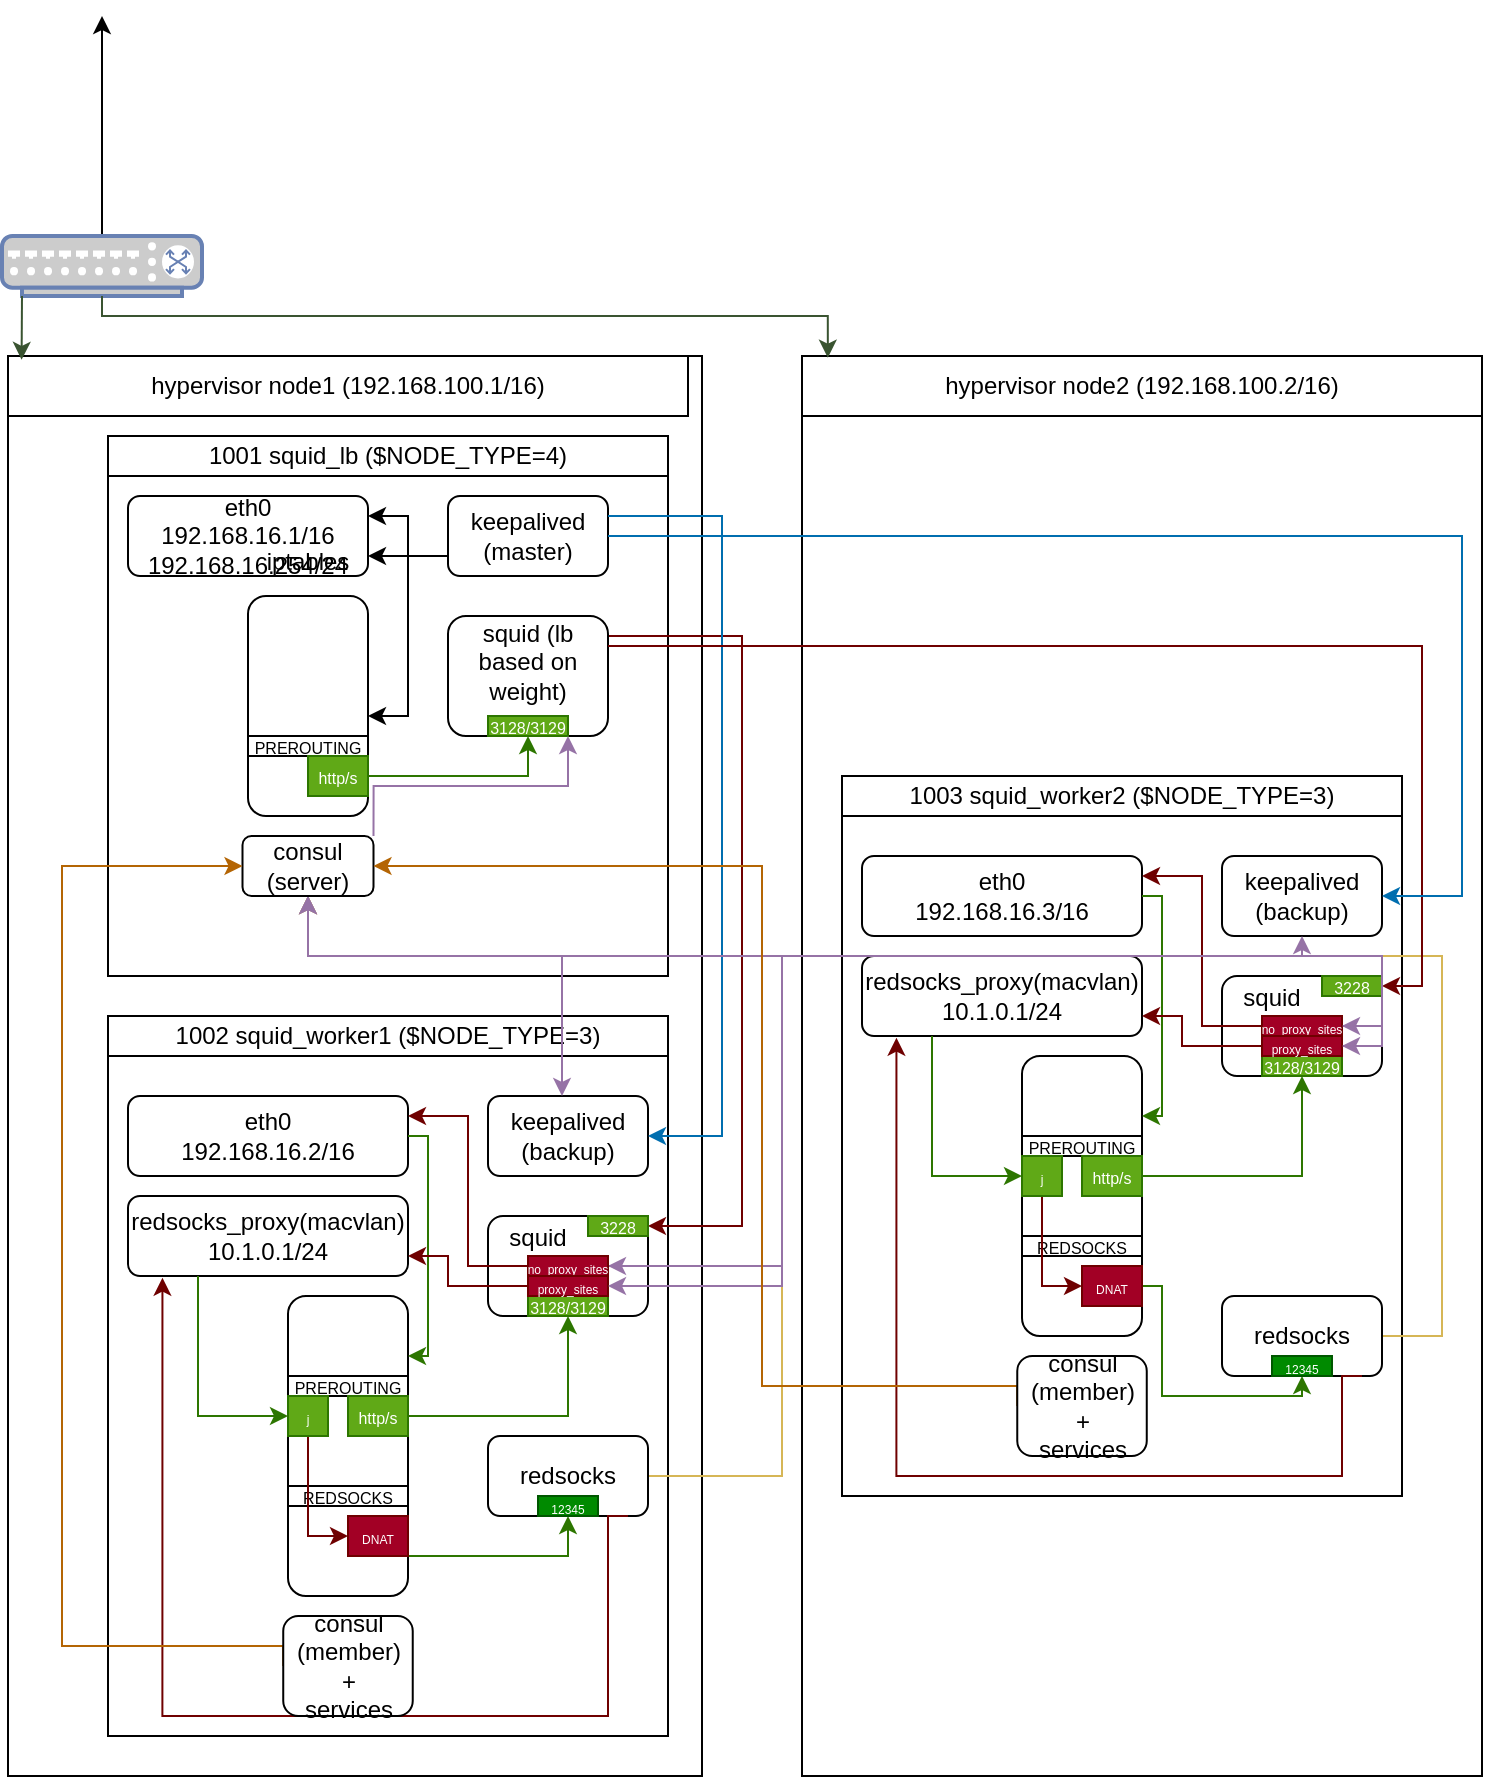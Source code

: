 <mxfile version="26.0.16">
  <diagram id="I4WxEW1L8a52dmk4QnnJ" name="Страница — 2">
    <mxGraphModel grid="1" page="1" gridSize="10" guides="1" tooltips="1" connect="1" arrows="1" fold="1" pageScale="1" pageWidth="827" pageHeight="1169" math="0" shadow="0">
      <root>
        <mxCell id="0" />
        <mxCell id="1" parent="0" />
        <mxCell id="F9gQKC9jFoI7QQcYghAp-82" value="" style="rounded=0;whiteSpace=wrap;html=1;" vertex="1" parent="1">
          <mxGeometry x="-350" y="220" width="340" height="680" as="geometry" />
        </mxCell>
        <mxCell id="F9gQKC9jFoI7QQcYghAp-81" value="" style="rounded=0;whiteSpace=wrap;html=1;" vertex="1" parent="1">
          <mxGeometry x="-747" y="190" width="347" height="710" as="geometry" />
        </mxCell>
        <mxCell id="F9gQKC9jFoI7QQcYghAp-7" value="" style="rounded=0;whiteSpace=wrap;html=1;" vertex="1" parent="1">
          <mxGeometry x="-697" y="540" width="280" height="340" as="geometry" />
        </mxCell>
        <mxCell id="F9gQKC9jFoI7QQcYghAp-8" value="" style="rounded=0;whiteSpace=wrap;html=1;" vertex="1" parent="1">
          <mxGeometry x="-697" y="250" width="280" height="250" as="geometry" />
        </mxCell>
        <mxCell id="F9gQKC9jFoI7QQcYghAp-9" value="eth0&lt;div&gt;192.168.16.1/16&lt;/div&gt;&lt;div&gt;192.168.16.254/24&lt;/div&gt;" style="rounded=1;whiteSpace=wrap;html=1;" vertex="1" parent="1">
          <mxGeometry x="-687" y="260" width="120" height="40" as="geometry" />
        </mxCell>
        <mxCell id="F9gQKC9jFoI7QQcYghAp-10" value="iptables&lt;div&gt;&lt;br&gt;&lt;/div&gt;&lt;div&gt;&lt;br&gt;&lt;/div&gt;&lt;div&gt;&lt;br&gt;&lt;/div&gt;&lt;div&gt;&lt;br&gt;&lt;/div&gt;&lt;div&gt;&lt;br&gt;&lt;/div&gt;&lt;div&gt;&lt;br&gt;&lt;/div&gt;&lt;div&gt;&lt;br&gt;&lt;/div&gt;&lt;div&gt;&lt;br&gt;&lt;/div&gt;&lt;div&gt;&lt;br&gt;&lt;/div&gt;&lt;div&gt;&lt;br&gt;&lt;/div&gt;" style="rounded=1;whiteSpace=wrap;html=1;" vertex="1" parent="1">
          <mxGeometry x="-627" y="310" width="60" height="110" as="geometry" />
        </mxCell>
        <mxCell id="F9gQKC9jFoI7QQcYghAp-11" value="keepalived&lt;div&gt;(master)&lt;/div&gt;" style="rounded=1;whiteSpace=wrap;html=1;" vertex="1" parent="1">
          <mxGeometry x="-527" y="260" width="80" height="40" as="geometry" />
        </mxCell>
        <mxCell id="F9gQKC9jFoI7QQcYghAp-12" style="edgeStyle=orthogonalEdgeStyle;rounded=0;orthogonalLoop=1;jettySize=auto;html=1;exitX=1;exitY=0.25;exitDx=0;exitDy=0;entryX=1;entryY=0.5;entryDx=0;entryDy=0;fillColor=#a20025;strokeColor=#6F0000;" edge="1" parent="1" source="F9gQKC9jFoI7QQcYghAp-13" target="F9gQKC9jFoI7QQcYghAp-32">
          <mxGeometry relative="1" as="geometry">
            <Array as="points">
              <mxPoint x="-447" y="330" />
              <mxPoint x="-380" y="330" />
              <mxPoint x="-380" y="625" />
            </Array>
          </mxGeometry>
        </mxCell>
        <mxCell id="F9gQKC9jFoI7QQcYghAp-13" value="squid (lb based on weight)&lt;div&gt;&lt;br&gt;&lt;/div&gt;" style="rounded=1;whiteSpace=wrap;html=1;" vertex="1" parent="1">
          <mxGeometry x="-527" y="320" width="80" height="60" as="geometry" />
        </mxCell>
        <mxCell id="F9gQKC9jFoI7QQcYghAp-14" value="" style="endArrow=classic;html=1;rounded=0;exitX=0;exitY=0.75;exitDx=0;exitDy=0;entryX=1;entryY=0.75;entryDx=0;entryDy=0;" edge="1" parent="1" source="F9gQKC9jFoI7QQcYghAp-11" target="F9gQKC9jFoI7QQcYghAp-9">
          <mxGeometry width="50" height="50" relative="1" as="geometry">
            <mxPoint x="-347" y="470" as="sourcePoint" />
            <mxPoint x="-297" y="420" as="targetPoint" />
          </mxGeometry>
        </mxCell>
        <mxCell id="F9gQKC9jFoI7QQcYghAp-15" value="" style="endArrow=classic;startArrow=classic;html=1;rounded=0;entryX=1;entryY=0.25;entryDx=0;entryDy=0;" edge="1" parent="1" target="F9gQKC9jFoI7QQcYghAp-9">
          <mxGeometry width="50" height="50" relative="1" as="geometry">
            <mxPoint x="-567" y="370" as="sourcePoint" />
            <mxPoint x="-297" y="420" as="targetPoint" />
            <Array as="points">
              <mxPoint x="-547" y="370" />
              <mxPoint x="-547" y="320" />
              <mxPoint x="-547" y="270" />
            </Array>
          </mxGeometry>
        </mxCell>
        <mxCell id="F9gQKC9jFoI7QQcYghAp-16" value="" style="endArrow=classic;html=1;rounded=0;entryX=0.5;entryY=1;entryDx=0;entryDy=0;fillColor=#60a917;strokeColor=#2D7600;" edge="1" parent="1" target="F9gQKC9jFoI7QQcYghAp-13">
          <mxGeometry width="50" height="50" relative="1" as="geometry">
            <mxPoint x="-567" y="400" as="sourcePoint" />
            <mxPoint x="-297" y="420" as="targetPoint" />
            <Array as="points">
              <mxPoint x="-487" y="400" />
            </Array>
          </mxGeometry>
        </mxCell>
        <mxCell id="F9gQKC9jFoI7QQcYghAp-17" value="1002 squid_worker1 ($NODE_TYPE=3)" style="rounded=0;whiteSpace=wrap;html=1;" vertex="1" parent="1">
          <mxGeometry x="-697" y="520" width="280" height="20" as="geometry" />
        </mxCell>
        <mxCell id="F9gQKC9jFoI7QQcYghAp-18" value="1001 squid_lb ($NODE_TYPE=4)" style="rounded=0;whiteSpace=wrap;html=1;" vertex="1" parent="1">
          <mxGeometry x="-697" y="230" width="280" height="20" as="geometry" />
        </mxCell>
        <mxCell id="F9gQKC9jFoI7QQcYghAp-19" value="eth0&lt;div&gt;192.168.16.2/16&lt;/div&gt;" style="rounded=1;whiteSpace=wrap;html=1;" vertex="1" parent="1">
          <mxGeometry x="-687" y="560" width="140" height="40" as="geometry" />
        </mxCell>
        <mxCell id="F9gQKC9jFoI7QQcYghAp-20" style="edgeStyle=orthogonalEdgeStyle;rounded=0;orthogonalLoop=1;jettySize=auto;html=1;entryX=0.5;entryY=1;entryDx=0;entryDy=0;fillColor=#60a917;strokeColor=#2D7600;" edge="1" parent="1" source="F9gQKC9jFoI7QQcYghAp-42" target="F9gQKC9jFoI7QQcYghAp-26">
          <mxGeometry relative="1" as="geometry" />
        </mxCell>
        <mxCell id="F9gQKC9jFoI7QQcYghAp-21" style="edgeStyle=orthogonalEdgeStyle;rounded=0;orthogonalLoop=1;jettySize=auto;html=1;entryX=0.5;entryY=1;entryDx=0;entryDy=0;exitX=1;exitY=0.5;exitDx=0;exitDy=0;fillColor=#60a917;strokeColor=#2D7600;" edge="1" parent="1" source="F9gQKC9jFoI7QQcYghAp-46" target="F9gQKC9jFoI7QQcYghAp-28">
          <mxGeometry relative="1" as="geometry">
            <Array as="points">
              <mxPoint x="-547" y="790" />
              <mxPoint x="-467" y="790" />
            </Array>
          </mxGeometry>
        </mxCell>
        <mxCell id="F9gQKC9jFoI7QQcYghAp-22" value="iptables&lt;div&gt;&lt;br&gt;&lt;/div&gt;&lt;div&gt;&lt;br&gt;&lt;/div&gt;&lt;div&gt;&lt;br&gt;&lt;/div&gt;&lt;div&gt;&lt;br&gt;&lt;/div&gt;&lt;div&gt;&lt;br&gt;&lt;/div&gt;&lt;div&gt;&lt;br&gt;&lt;/div&gt;&lt;div&gt;&lt;br&gt;&lt;/div&gt;&lt;div&gt;&lt;br&gt;&lt;/div&gt;&lt;div&gt;&lt;br&gt;&lt;/div&gt;&lt;div&gt;&lt;br&gt;&lt;/div&gt;&lt;div&gt;&lt;br&gt;&lt;/div&gt;&lt;div&gt;&lt;br&gt;&lt;/div&gt;&lt;div&gt;&lt;br&gt;&lt;/div&gt;&lt;div&gt;&lt;br&gt;&lt;/div&gt;&lt;div&gt;&lt;br&gt;&lt;/div&gt;&lt;div&gt;&lt;br&gt;&lt;/div&gt;" style="rounded=1;whiteSpace=wrap;html=1;" vertex="1" parent="1">
          <mxGeometry x="-607" y="660" width="60" height="150" as="geometry" />
        </mxCell>
        <mxCell id="F9gQKC9jFoI7QQcYghAp-23" value="redsocks_proxy(macvlan)&lt;div&gt;10.1.0.1/24&lt;/div&gt;" style="rounded=1;whiteSpace=wrap;html=1;" vertex="1" parent="1">
          <mxGeometry x="-687" y="610" width="140" height="40" as="geometry" />
        </mxCell>
        <mxCell id="F9gQKC9jFoI7QQcYghAp-24" value="keepalived&lt;div&gt;(backup)&lt;/div&gt;" style="rounded=1;whiteSpace=wrap;html=1;" vertex="1" parent="1">
          <mxGeometry x="-507" y="560" width="80" height="40" as="geometry" />
        </mxCell>
        <mxCell id="F9gQKC9jFoI7QQcYghAp-25" style="edgeStyle=orthogonalEdgeStyle;rounded=0;orthogonalLoop=1;jettySize=auto;html=1;exitX=1;exitY=0.25;exitDx=0;exitDy=0;entryX=1;entryY=0.5;entryDx=0;entryDy=0;fillColor=#1ba1e2;strokeColor=#006EAF;" edge="1" parent="1" source="F9gQKC9jFoI7QQcYghAp-11" target="F9gQKC9jFoI7QQcYghAp-24">
          <mxGeometry relative="1" as="geometry">
            <Array as="points">
              <mxPoint x="-390" y="270" />
              <mxPoint x="-390" y="580" />
            </Array>
          </mxGeometry>
        </mxCell>
        <mxCell id="F9gQKC9jFoI7QQcYghAp-26" value="squid&amp;nbsp; &amp;nbsp; &amp;nbsp; &amp;nbsp; &amp;nbsp;&lt;div&gt;&lt;div&gt;&lt;br&gt;&lt;/div&gt;&lt;/div&gt;&lt;div&gt;&lt;br&gt;&lt;/div&gt;" style="rounded=1;whiteSpace=wrap;html=1;" vertex="1" parent="1">
          <mxGeometry x="-507" y="620" width="80" height="50" as="geometry" />
        </mxCell>
        <mxCell id="F9gQKC9jFoI7QQcYghAp-27" style="edgeStyle=orthogonalEdgeStyle;rounded=0;orthogonalLoop=1;jettySize=auto;html=1;exitX=1;exitY=0.5;exitDx=0;exitDy=0;fillColor=#60a917;strokeColor=#2D7600;" edge="1" parent="1" source="F9gQKC9jFoI7QQcYghAp-19">
          <mxGeometry relative="1" as="geometry">
            <mxPoint x="-547" y="690" as="targetPoint" />
            <Array as="points">
              <mxPoint x="-537" y="580" />
              <mxPoint x="-537" y="690" />
              <mxPoint x="-546" y="690" />
            </Array>
          </mxGeometry>
        </mxCell>
        <mxCell id="-BJXNNjeTp4vSujEDlh_-32" style="edgeStyle=orthogonalEdgeStyle;rounded=0;orthogonalLoop=1;jettySize=auto;html=1;exitX=1;exitY=0.5;exitDx=0;exitDy=0;entryX=0.5;entryY=1;entryDx=0;entryDy=0;fillColor=#fff2cc;strokeColor=#d6b656;" edge="1" parent="1" source="F9gQKC9jFoI7QQcYghAp-28" target="-BJXNNjeTp4vSujEDlh_-1">
          <mxGeometry relative="1" as="geometry">
            <Array as="points">
              <mxPoint x="-360" y="750" />
              <mxPoint x="-360" y="490" />
              <mxPoint x="-597" y="490" />
            </Array>
          </mxGeometry>
        </mxCell>
        <mxCell id="F9gQKC9jFoI7QQcYghAp-28" value="redsocks" style="rounded=1;whiteSpace=wrap;html=1;" vertex="1" parent="1">
          <mxGeometry x="-507" y="730" width="80" height="40" as="geometry" />
        </mxCell>
        <mxCell id="F9gQKC9jFoI7QQcYghAp-29" value="&lt;font style=&quot;font-size: 8px;&quot;&gt;3128/3129&lt;/font&gt;" style="rounded=0;whiteSpace=wrap;html=1;fillColor=#60a917;fontColor=#ffffff;strokeColor=#2D7600;" vertex="1" parent="1">
          <mxGeometry x="-507" y="370" width="40" height="10" as="geometry" />
        </mxCell>
        <mxCell id="F9gQKC9jFoI7QQcYghAp-30" value="&lt;font style=&quot;font-size: 8px;&quot;&gt;PREROUTING&lt;/font&gt;" style="rounded=0;whiteSpace=wrap;html=1;" vertex="1" parent="1">
          <mxGeometry x="-627" y="380" width="60" height="10" as="geometry" />
        </mxCell>
        <mxCell id="F9gQKC9jFoI7QQcYghAp-31" value="&lt;font style=&quot;font-size: 8px;&quot;&gt;http/s&lt;/font&gt;" style="rounded=0;whiteSpace=wrap;html=1;fillColor=#60a917;fontColor=#ffffff;strokeColor=#2D7600;" vertex="1" parent="1">
          <mxGeometry x="-597" y="390" width="30" height="20" as="geometry" />
        </mxCell>
        <mxCell id="F9gQKC9jFoI7QQcYghAp-32" value="&lt;font style=&quot;font-size: 8px;&quot;&gt;3228&lt;/font&gt;" style="rounded=0;whiteSpace=wrap;html=1;fillColor=#60a917;fontColor=#ffffff;strokeColor=#2D7600;" vertex="1" parent="1">
          <mxGeometry x="-457" y="620" width="30" height="10" as="geometry" />
        </mxCell>
        <mxCell id="F9gQKC9jFoI7QQcYghAp-33" value="&lt;font style=&quot;font-size: 8px;&quot;&gt;PREROUTING&lt;/font&gt;" style="rounded=0;whiteSpace=wrap;html=1;" vertex="1" parent="1">
          <mxGeometry x="-607" y="700" width="60" height="10" as="geometry" />
        </mxCell>
        <mxCell id="F9gQKC9jFoI7QQcYghAp-34" value="&lt;font style=&quot;font-size: 8px;&quot;&gt;REDSOCKS&lt;/font&gt;" style="rounded=0;whiteSpace=wrap;html=1;" vertex="1" parent="1">
          <mxGeometry x="-607" y="755" width="60" height="10" as="geometry" />
        </mxCell>
        <mxCell id="F9gQKC9jFoI7QQcYghAp-35" value="&lt;font style=&quot;font-size: 8px;&quot;&gt;3128/3129&lt;/font&gt;" style="rounded=0;whiteSpace=wrap;html=1;fillColor=#60a917;fontColor=#ffffff;strokeColor=#2D7600;" vertex="1" parent="1">
          <mxGeometry x="-487" y="660" width="40" height="10" as="geometry" />
        </mxCell>
        <mxCell id="F9gQKC9jFoI7QQcYghAp-36" style="edgeStyle=orthogonalEdgeStyle;rounded=0;orthogonalLoop=1;jettySize=auto;html=1;exitX=0;exitY=0.5;exitDx=0;exitDy=0;entryX=1;entryY=0.25;entryDx=0;entryDy=0;fillColor=#a20025;strokeColor=#6F0000;" edge="1" parent="1" source="F9gQKC9jFoI7QQcYghAp-37" target="F9gQKC9jFoI7QQcYghAp-19">
          <mxGeometry relative="1" as="geometry" />
        </mxCell>
        <mxCell id="-BJXNNjeTp4vSujEDlh_-8" style="edgeStyle=orthogonalEdgeStyle;rounded=0;orthogonalLoop=1;jettySize=auto;html=1;exitX=0.5;exitY=1;exitDx=0;exitDy=0;entryX=1;entryY=0.5;entryDx=0;entryDy=0;fillColor=#e1d5e7;strokeColor=#9673a6;" edge="1" parent="1" source="-BJXNNjeTp4vSujEDlh_-1" target="F9gQKC9jFoI7QQcYghAp-37">
          <mxGeometry relative="1" as="geometry">
            <Array as="points">
              <mxPoint x="-597" y="490" />
              <mxPoint x="-360" y="490" />
              <mxPoint x="-360" y="645" />
            </Array>
          </mxGeometry>
        </mxCell>
        <mxCell id="-BJXNNjeTp4vSujEDlh_-19" style="edgeStyle=orthogonalEdgeStyle;rounded=0;orthogonalLoop=1;jettySize=auto;html=1;exitX=1;exitY=0.5;exitDx=0;exitDy=0;entryX=0.5;entryY=1;entryDx=0;entryDy=0;fillColor=#e1d5e7;strokeColor=#9673a6;" edge="1" parent="1" source="F9gQKC9jFoI7QQcYghAp-37" target="-BJXNNjeTp4vSujEDlh_-1">
          <mxGeometry relative="1" as="geometry">
            <Array as="points">
              <mxPoint x="-360" y="645" />
              <mxPoint x="-360" y="490" />
              <mxPoint x="-597" y="490" />
            </Array>
          </mxGeometry>
        </mxCell>
        <mxCell id="F9gQKC9jFoI7QQcYghAp-37" value="&lt;font style=&quot;font-size: 6px;&quot;&gt;no_proxy_sites&lt;/font&gt;" style="rounded=0;whiteSpace=wrap;html=1;fillColor=#a20025;fontColor=#ffffff;strokeColor=#6F0000;" vertex="1" parent="1">
          <mxGeometry x="-487" y="640" width="40" height="10" as="geometry" />
        </mxCell>
        <mxCell id="F9gQKC9jFoI7QQcYghAp-38" value="&lt;font style=&quot;font-size: 6px;&quot;&gt;proxy_sites&lt;/font&gt;" style="rounded=0;whiteSpace=wrap;html=1;fillColor=#a20025;fontColor=#ffffff;strokeColor=#6F0000;" vertex="1" parent="1">
          <mxGeometry x="-487" y="650" width="40" height="10" as="geometry" />
        </mxCell>
        <mxCell id="F9gQKC9jFoI7QQcYghAp-39" style="edgeStyle=orthogonalEdgeStyle;rounded=0;orthogonalLoop=1;jettySize=auto;html=1;exitX=0;exitY=0.5;exitDx=0;exitDy=0;fillColor=#a20025;strokeColor=#6F0000;entryX=1;entryY=0.75;entryDx=0;entryDy=0;" edge="1" parent="1" source="F9gQKC9jFoI7QQcYghAp-38" target="F9gQKC9jFoI7QQcYghAp-23">
          <mxGeometry relative="1" as="geometry">
            <mxPoint x="-547" y="840" as="targetPoint" />
            <Array as="points">
              <mxPoint x="-527" y="655" />
              <mxPoint x="-527" y="640" />
            </Array>
          </mxGeometry>
        </mxCell>
        <mxCell id="F9gQKC9jFoI7QQcYghAp-40" style="edgeStyle=orthogonalEdgeStyle;rounded=0;orthogonalLoop=1;jettySize=auto;html=1;entryX=0.123;entryY=1.021;entryDx=0;entryDy=0;entryPerimeter=0;fillColor=#a20025;strokeColor=#6F0000;" edge="1" parent="1" target="F9gQKC9jFoI7QQcYghAp-23">
          <mxGeometry relative="1" as="geometry">
            <mxPoint x="-437" y="770" as="sourcePoint" />
            <Array as="points">
              <mxPoint x="-437" y="770" />
              <mxPoint x="-447" y="770" />
              <mxPoint x="-447" y="870" />
              <mxPoint x="-670" y="870" />
            </Array>
          </mxGeometry>
        </mxCell>
        <mxCell id="F9gQKC9jFoI7QQcYghAp-41" value="&lt;font style=&quot;font-size: 6px;&quot;&gt;12345&lt;/font&gt;" style="rounded=0;whiteSpace=wrap;html=1;fillColor=#008a00;fontColor=#ffffff;strokeColor=#005700;" vertex="1" parent="1">
          <mxGeometry x="-482" y="760" width="30" height="10" as="geometry" />
        </mxCell>
        <mxCell id="F9gQKC9jFoI7QQcYghAp-42" value="&lt;font style=&quot;font-size: 8px;&quot;&gt;http/s&lt;/font&gt;" style="rounded=0;whiteSpace=wrap;html=1;fillColor=#60a917;fontColor=#ffffff;strokeColor=#2D7600;" vertex="1" parent="1">
          <mxGeometry x="-577" y="710" width="30" height="20" as="geometry" />
        </mxCell>
        <mxCell id="F9gQKC9jFoI7QQcYghAp-43" style="edgeStyle=orthogonalEdgeStyle;rounded=0;orthogonalLoop=1;jettySize=auto;html=1;exitX=0.25;exitY=1;exitDx=0;exitDy=0;entryX=0;entryY=0.5;entryDx=0;entryDy=0;fillColor=#60a917;strokeColor=#2D7600;" edge="1" parent="1" source="F9gQKC9jFoI7QQcYghAp-23" target="F9gQKC9jFoI7QQcYghAp-45">
          <mxGeometry relative="1" as="geometry" />
        </mxCell>
        <mxCell id="F9gQKC9jFoI7QQcYghAp-44" style="edgeStyle=orthogonalEdgeStyle;rounded=0;orthogonalLoop=1;jettySize=auto;html=1;exitX=0.5;exitY=1;exitDx=0;exitDy=0;entryX=0;entryY=0.5;entryDx=0;entryDy=0;fillColor=#a20025;strokeColor=#6F0000;" edge="1" parent="1" source="F9gQKC9jFoI7QQcYghAp-45" target="F9gQKC9jFoI7QQcYghAp-46">
          <mxGeometry relative="1" as="geometry" />
        </mxCell>
        <mxCell id="F9gQKC9jFoI7QQcYghAp-45" value="&lt;font style=&quot;font-size: 6px;&quot;&gt;j&lt;/font&gt;" style="rounded=0;whiteSpace=wrap;html=1;fillColor=#60a917;fontColor=#ffffff;strokeColor=#2D7600;" vertex="1" parent="1">
          <mxGeometry x="-607" y="710" width="20" height="20" as="geometry" />
        </mxCell>
        <mxCell id="F9gQKC9jFoI7QQcYghAp-46" value="&lt;font style=&quot;font-size: 6px;&quot;&gt;DNAT&lt;/font&gt;" style="rounded=0;whiteSpace=wrap;html=1;fillColor=#a20025;fontColor=#ffffff;strokeColor=#6F0000;" vertex="1" parent="1">
          <mxGeometry x="-577" y="770" width="30" height="20" as="geometry" />
        </mxCell>
        <mxCell id="F9gQKC9jFoI7QQcYghAp-47" value="" style="rounded=0;whiteSpace=wrap;html=1;" vertex="1" parent="1">
          <mxGeometry x="-330" y="420" width="280" height="340" as="geometry" />
        </mxCell>
        <mxCell id="F9gQKC9jFoI7QQcYghAp-48" value="1003 squid_worker2 ($NODE_TYPE=3)" style="rounded=0;whiteSpace=wrap;html=1;" vertex="1" parent="1">
          <mxGeometry x="-330" y="400" width="280" height="20" as="geometry" />
        </mxCell>
        <mxCell id="F9gQKC9jFoI7QQcYghAp-49" value="eth0&lt;div&gt;192.168.16.3/16&lt;/div&gt;" style="rounded=1;whiteSpace=wrap;html=1;" vertex="1" parent="1">
          <mxGeometry x="-320" y="440" width="140" height="40" as="geometry" />
        </mxCell>
        <mxCell id="F9gQKC9jFoI7QQcYghAp-50" style="edgeStyle=orthogonalEdgeStyle;rounded=0;orthogonalLoop=1;jettySize=auto;html=1;entryX=0.5;entryY=1;entryDx=0;entryDy=0;fillColor=#60a917;strokeColor=#2D7600;" edge="1" parent="1" source="F9gQKC9jFoI7QQcYghAp-68" target="F9gQKC9jFoI7QQcYghAp-55">
          <mxGeometry relative="1" as="geometry" />
        </mxCell>
        <mxCell id="F9gQKC9jFoI7QQcYghAp-51" style="edgeStyle=orthogonalEdgeStyle;rounded=0;orthogonalLoop=1;jettySize=auto;html=1;entryX=0.5;entryY=1;entryDx=0;entryDy=0;exitX=1;exitY=0.5;exitDx=0;exitDy=0;fillColor=#60a917;strokeColor=#2D7600;" edge="1" parent="1" source="F9gQKC9jFoI7QQcYghAp-72" target="F9gQKC9jFoI7QQcYghAp-57">
          <mxGeometry relative="1" as="geometry">
            <Array as="points">
              <mxPoint x="-170" y="655" />
              <mxPoint x="-170" y="710" />
              <mxPoint x="-100" y="710" />
            </Array>
          </mxGeometry>
        </mxCell>
        <mxCell id="F9gQKC9jFoI7QQcYghAp-52" value="iptables&lt;div&gt;&lt;br&gt;&lt;/div&gt;&lt;div&gt;&lt;br&gt;&lt;/div&gt;&lt;div&gt;&lt;br&gt;&lt;/div&gt;&lt;div&gt;&lt;br&gt;&lt;/div&gt;&lt;div&gt;&lt;br&gt;&lt;/div&gt;&lt;div&gt;&lt;br&gt;&lt;/div&gt;&lt;div&gt;&lt;br&gt;&lt;/div&gt;&lt;div&gt;&lt;br&gt;&lt;/div&gt;&lt;div&gt;&lt;br&gt;&lt;/div&gt;&lt;div&gt;&lt;br&gt;&lt;/div&gt;&lt;div&gt;&lt;br&gt;&lt;/div&gt;&lt;div&gt;&lt;br&gt;&lt;/div&gt;&lt;div&gt;&lt;br&gt;&lt;/div&gt;&lt;div&gt;&lt;br&gt;&lt;/div&gt;&lt;div&gt;&lt;br&gt;&lt;/div&gt;&lt;div&gt;&lt;br&gt;&lt;/div&gt;" style="rounded=1;whiteSpace=wrap;html=1;" vertex="1" parent="1">
          <mxGeometry x="-240" y="540" width="60" height="140" as="geometry" />
        </mxCell>
        <mxCell id="F9gQKC9jFoI7QQcYghAp-53" value="redsocks_proxy(macvlan)&lt;div&gt;10.1.0.1/24&lt;/div&gt;" style="rounded=1;whiteSpace=wrap;html=1;" vertex="1" parent="1">
          <mxGeometry x="-320" y="490" width="140" height="40" as="geometry" />
        </mxCell>
        <mxCell id="F9gQKC9jFoI7QQcYghAp-54" value="keepalived&lt;div&gt;(backup)&lt;/div&gt;" style="rounded=1;whiteSpace=wrap;html=1;" vertex="1" parent="1">
          <mxGeometry x="-140" y="440" width="80" height="40" as="geometry" />
        </mxCell>
        <mxCell id="F9gQKC9jFoI7QQcYghAp-55" value="squid&amp;nbsp; &amp;nbsp; &amp;nbsp; &amp;nbsp; &amp;nbsp;&lt;div&gt;&lt;div&gt;&lt;br&gt;&lt;/div&gt;&lt;/div&gt;&lt;div&gt;&lt;br&gt;&lt;/div&gt;" style="rounded=1;whiteSpace=wrap;html=1;" vertex="1" parent="1">
          <mxGeometry x="-140" y="500" width="80" height="50" as="geometry" />
        </mxCell>
        <mxCell id="F9gQKC9jFoI7QQcYghAp-56" style="edgeStyle=orthogonalEdgeStyle;rounded=0;orthogonalLoop=1;jettySize=auto;html=1;exitX=1;exitY=0.5;exitDx=0;exitDy=0;fillColor=#60a917;strokeColor=#2D7600;" edge="1" parent="1" source="F9gQKC9jFoI7QQcYghAp-49">
          <mxGeometry relative="1" as="geometry">
            <mxPoint x="-180" y="570" as="targetPoint" />
            <Array as="points">
              <mxPoint x="-170" y="460" />
              <mxPoint x="-170" y="570" />
              <mxPoint x="-179" y="570" />
            </Array>
          </mxGeometry>
        </mxCell>
        <mxCell id="-BJXNNjeTp4vSujEDlh_-31" style="edgeStyle=orthogonalEdgeStyle;rounded=0;orthogonalLoop=1;jettySize=auto;html=1;exitX=1;exitY=0.5;exitDx=0;exitDy=0;entryX=0.5;entryY=1;entryDx=0;entryDy=0;fillColor=#fff2cc;strokeColor=#d6b656;" edge="1" parent="1" source="F9gQKC9jFoI7QQcYghAp-57" target="-BJXNNjeTp4vSujEDlh_-1">
          <mxGeometry relative="1" as="geometry">
            <Array as="points">
              <mxPoint x="-30" y="680" />
              <mxPoint x="-30" y="490" />
              <mxPoint x="-597" y="490" />
            </Array>
          </mxGeometry>
        </mxCell>
        <mxCell id="F9gQKC9jFoI7QQcYghAp-57" value="redsocks" style="rounded=1;whiteSpace=wrap;html=1;" vertex="1" parent="1">
          <mxGeometry x="-140" y="660" width="80" height="40" as="geometry" />
        </mxCell>
        <mxCell id="F9gQKC9jFoI7QQcYghAp-58" value="&lt;font style=&quot;font-size: 8px;&quot;&gt;3228&lt;/font&gt;" style="rounded=0;whiteSpace=wrap;html=1;fillColor=#60a917;fontColor=#ffffff;strokeColor=#2D7600;" vertex="1" parent="1">
          <mxGeometry x="-90" y="500" width="30" height="10" as="geometry" />
        </mxCell>
        <mxCell id="F9gQKC9jFoI7QQcYghAp-59" value="&lt;font style=&quot;font-size: 8px;&quot;&gt;PREROUTING&lt;/font&gt;" style="rounded=0;whiteSpace=wrap;html=1;" vertex="1" parent="1">
          <mxGeometry x="-240" y="580" width="60" height="10" as="geometry" />
        </mxCell>
        <mxCell id="F9gQKC9jFoI7QQcYghAp-60" value="&lt;font style=&quot;font-size: 8px;&quot;&gt;REDSOCKS&lt;/font&gt;" style="rounded=0;whiteSpace=wrap;html=1;" vertex="1" parent="1">
          <mxGeometry x="-240" y="630" width="60" height="10" as="geometry" />
        </mxCell>
        <mxCell id="F9gQKC9jFoI7QQcYghAp-61" value="&lt;font style=&quot;font-size: 8px;&quot;&gt;3128/3129&lt;/font&gt;" style="rounded=0;whiteSpace=wrap;html=1;fillColor=#60a917;fontColor=#ffffff;strokeColor=#2D7600;" vertex="1" parent="1">
          <mxGeometry x="-120" y="540" width="40" height="10" as="geometry" />
        </mxCell>
        <mxCell id="F9gQKC9jFoI7QQcYghAp-62" style="edgeStyle=orthogonalEdgeStyle;rounded=0;orthogonalLoop=1;jettySize=auto;html=1;exitX=0;exitY=0.5;exitDx=0;exitDy=0;entryX=1;entryY=0.25;entryDx=0;entryDy=0;fillColor=#a20025;strokeColor=#6F0000;" edge="1" parent="1" source="F9gQKC9jFoI7QQcYghAp-63" target="F9gQKC9jFoI7QQcYghAp-49">
          <mxGeometry relative="1" as="geometry" />
        </mxCell>
        <mxCell id="-BJXNNjeTp4vSujEDlh_-14" style="edgeStyle=orthogonalEdgeStyle;rounded=0;orthogonalLoop=1;jettySize=auto;html=1;exitX=1;exitY=0.5;exitDx=0;exitDy=0;entryX=0.5;entryY=1;entryDx=0;entryDy=0;fillColor=#e1d5e7;strokeColor=#9673a6;" edge="1" parent="1" source="F9gQKC9jFoI7QQcYghAp-63" target="-BJXNNjeTp4vSujEDlh_-1">
          <mxGeometry relative="1" as="geometry">
            <Array as="points">
              <mxPoint x="-60" y="525" />
              <mxPoint x="-60" y="490" />
              <mxPoint x="-597" y="490" />
              <mxPoint x="-597" y="460" />
            </Array>
          </mxGeometry>
        </mxCell>
        <mxCell id="F9gQKC9jFoI7QQcYghAp-63" value="&lt;font style=&quot;font-size: 6px;&quot;&gt;no_proxy_sites&lt;/font&gt;" style="rounded=0;whiteSpace=wrap;html=1;fillColor=#a20025;fontColor=#ffffff;strokeColor=#6F0000;" vertex="1" parent="1">
          <mxGeometry x="-120" y="520" width="40" height="10" as="geometry" />
        </mxCell>
        <mxCell id="-BJXNNjeTp4vSujEDlh_-15" style="edgeStyle=orthogonalEdgeStyle;rounded=0;orthogonalLoop=1;jettySize=auto;html=1;exitX=1;exitY=0.5;exitDx=0;exitDy=0;entryX=0.5;entryY=1;entryDx=0;entryDy=0;fillColor=#e1d5e7;strokeColor=#9673a6;" edge="1" parent="1" source="F9gQKC9jFoI7QQcYghAp-64" target="-BJXNNjeTp4vSujEDlh_-1">
          <mxGeometry relative="1" as="geometry">
            <Array as="points">
              <mxPoint x="-60" y="535" />
              <mxPoint x="-60" y="490" />
              <mxPoint x="-597" y="490" />
            </Array>
          </mxGeometry>
        </mxCell>
        <mxCell id="F9gQKC9jFoI7QQcYghAp-64" value="&lt;font style=&quot;font-size: 6px;&quot;&gt;proxy_sites&lt;/font&gt;" style="rounded=0;whiteSpace=wrap;html=1;fillColor=#a20025;fontColor=#ffffff;strokeColor=#6F0000;" vertex="1" parent="1">
          <mxGeometry x="-120" y="530" width="40" height="10" as="geometry" />
        </mxCell>
        <mxCell id="F9gQKC9jFoI7QQcYghAp-65" style="edgeStyle=orthogonalEdgeStyle;rounded=0;orthogonalLoop=1;jettySize=auto;html=1;exitX=0;exitY=0.5;exitDx=0;exitDy=0;fillColor=#a20025;strokeColor=#6F0000;entryX=1;entryY=0.75;entryDx=0;entryDy=0;" edge="1" parent="1" source="F9gQKC9jFoI7QQcYghAp-64" target="F9gQKC9jFoI7QQcYghAp-53">
          <mxGeometry relative="1" as="geometry">
            <mxPoint x="-180" y="720" as="targetPoint" />
            <Array as="points">
              <mxPoint x="-160" y="535" />
              <mxPoint x="-160" y="520" />
            </Array>
          </mxGeometry>
        </mxCell>
        <mxCell id="F9gQKC9jFoI7QQcYghAp-66" style="edgeStyle=orthogonalEdgeStyle;rounded=0;orthogonalLoop=1;jettySize=auto;html=1;entryX=0.123;entryY=1.021;entryDx=0;entryDy=0;entryPerimeter=0;fillColor=#a20025;strokeColor=#6F0000;" edge="1" parent="1" target="F9gQKC9jFoI7QQcYghAp-53">
          <mxGeometry relative="1" as="geometry">
            <mxPoint x="-70" y="700" as="sourcePoint" />
            <Array as="points">
              <mxPoint x="-80" y="700" />
              <mxPoint x="-80" y="750" />
              <mxPoint x="-303" y="750" />
            </Array>
          </mxGeometry>
        </mxCell>
        <mxCell id="F9gQKC9jFoI7QQcYghAp-67" value="&lt;font style=&quot;font-size: 6px;&quot;&gt;12345&lt;/font&gt;" style="rounded=0;whiteSpace=wrap;html=1;fillColor=#008a00;fontColor=#ffffff;strokeColor=#005700;" vertex="1" parent="1">
          <mxGeometry x="-115" y="690" width="30" height="10" as="geometry" />
        </mxCell>
        <mxCell id="F9gQKC9jFoI7QQcYghAp-68" value="&lt;font style=&quot;font-size: 8px;&quot;&gt;http/s&lt;/font&gt;" style="rounded=0;whiteSpace=wrap;html=1;fillColor=#60a917;fontColor=#ffffff;strokeColor=#2D7600;" vertex="1" parent="1">
          <mxGeometry x="-210" y="590" width="30" height="20" as="geometry" />
        </mxCell>
        <mxCell id="F9gQKC9jFoI7QQcYghAp-69" style="edgeStyle=orthogonalEdgeStyle;rounded=0;orthogonalLoop=1;jettySize=auto;html=1;exitX=0.25;exitY=1;exitDx=0;exitDy=0;entryX=0;entryY=0.5;entryDx=0;entryDy=0;fillColor=#60a917;strokeColor=#2D7600;" edge="1" parent="1" source="F9gQKC9jFoI7QQcYghAp-53" target="F9gQKC9jFoI7QQcYghAp-71">
          <mxGeometry relative="1" as="geometry" />
        </mxCell>
        <mxCell id="F9gQKC9jFoI7QQcYghAp-70" style="edgeStyle=orthogonalEdgeStyle;rounded=0;orthogonalLoop=1;jettySize=auto;html=1;exitX=0.5;exitY=1;exitDx=0;exitDy=0;entryX=0;entryY=0.5;entryDx=0;entryDy=0;fillColor=#a20025;strokeColor=#6F0000;" edge="1" parent="1" source="F9gQKC9jFoI7QQcYghAp-71" target="F9gQKC9jFoI7QQcYghAp-72">
          <mxGeometry relative="1" as="geometry" />
        </mxCell>
        <mxCell id="F9gQKC9jFoI7QQcYghAp-71" value="&lt;font style=&quot;font-size: 6px;&quot;&gt;j&lt;/font&gt;" style="rounded=0;whiteSpace=wrap;html=1;fillColor=#60a917;fontColor=#ffffff;strokeColor=#2D7600;" vertex="1" parent="1">
          <mxGeometry x="-240" y="590" width="20" height="20" as="geometry" />
        </mxCell>
        <mxCell id="F9gQKC9jFoI7QQcYghAp-72" value="&lt;font style=&quot;font-size: 6px;&quot;&gt;DNAT&lt;/font&gt;" style="rounded=0;whiteSpace=wrap;html=1;fillColor=#a20025;fontColor=#ffffff;strokeColor=#6F0000;" vertex="1" parent="1">
          <mxGeometry x="-210" y="645" width="30" height="20" as="geometry" />
        </mxCell>
        <mxCell id="F9gQKC9jFoI7QQcYghAp-73" style="edgeStyle=orthogonalEdgeStyle;rounded=0;orthogonalLoop=1;jettySize=auto;html=1;exitX=1;exitY=0.25;exitDx=0;exitDy=0;entryX=1;entryY=0.5;entryDx=0;entryDy=0;fillColor=#a20025;strokeColor=#6F0000;" edge="1" parent="1" source="F9gQKC9jFoI7QQcYghAp-13" target="F9gQKC9jFoI7QQcYghAp-58">
          <mxGeometry relative="1" as="geometry">
            <Array as="points">
              <mxPoint x="-40" y="335" />
              <mxPoint x="-40" y="505" />
            </Array>
          </mxGeometry>
        </mxCell>
        <mxCell id="F9gQKC9jFoI7QQcYghAp-74" style="edgeStyle=orthogonalEdgeStyle;rounded=0;orthogonalLoop=1;jettySize=auto;html=1;exitX=1;exitY=0.5;exitDx=0;exitDy=0;entryX=1;entryY=0.5;entryDx=0;entryDy=0;fillColor=#1ba1e2;strokeColor=#006EAF;" edge="1" parent="1" source="F9gQKC9jFoI7QQcYghAp-11" target="F9gQKC9jFoI7QQcYghAp-54">
          <mxGeometry relative="1" as="geometry">
            <Array as="points">
              <mxPoint x="-20" y="280" />
              <mxPoint x="-20" y="460" />
            </Array>
          </mxGeometry>
        </mxCell>
        <mxCell id="F9gQKC9jFoI7QQcYghAp-75" value="hypervisor node1 (192.168.100.1/16)" style="rounded=0;whiteSpace=wrap;html=1;" vertex="1" parent="1">
          <mxGeometry x="-747" y="190" width="340" height="30" as="geometry" />
        </mxCell>
        <mxCell id="F9gQKC9jFoI7QQcYghAp-76" value="hypervisor node2 (192.168.100.2/16)" style="rounded=0;whiteSpace=wrap;html=1;" vertex="1" parent="1">
          <mxGeometry x="-350" y="190" width="340" height="30" as="geometry" />
        </mxCell>
        <mxCell id="F9gQKC9jFoI7QQcYghAp-84" value="" style="edgeStyle=orthogonalEdgeStyle;rounded=0;orthogonalLoop=1;jettySize=auto;html=1;" edge="1" parent="1" source="F9gQKC9jFoI7QQcYghAp-77">
          <mxGeometry relative="1" as="geometry">
            <mxPoint x="-700" y="20" as="targetPoint" />
          </mxGeometry>
        </mxCell>
        <mxCell id="F9gQKC9jFoI7QQcYghAp-77" value="" style="fontColor=#0066CC;verticalAlign=top;verticalLabelPosition=bottom;labelPosition=center;align=center;html=1;outlineConnect=0;fillColor=#CCCCCC;strokeColor=#6881B3;gradientColor=none;gradientDirection=north;strokeWidth=2;shape=mxgraph.networks.switch;" vertex="1" parent="1">
          <mxGeometry x="-750" y="130" width="100" height="30" as="geometry" />
        </mxCell>
        <mxCell id="F9gQKC9jFoI7QQcYghAp-78" style="edgeStyle=orthogonalEdgeStyle;rounded=0;orthogonalLoop=1;jettySize=auto;html=1;exitX=0.1;exitY=1;exitDx=0;exitDy=0;exitPerimeter=0;entryX=0.02;entryY=0.064;entryDx=0;entryDy=0;entryPerimeter=0;fillColor=#6d8764;strokeColor=#3A5431;" edge="1" parent="1" source="F9gQKC9jFoI7QQcYghAp-77" target="F9gQKC9jFoI7QQcYghAp-75">
          <mxGeometry relative="1" as="geometry" />
        </mxCell>
        <mxCell id="F9gQKC9jFoI7QQcYghAp-79" style="edgeStyle=orthogonalEdgeStyle;rounded=0;orthogonalLoop=1;jettySize=auto;html=1;exitX=0.5;exitY=1;exitDx=0;exitDy=0;exitPerimeter=0;entryX=0.038;entryY=0.028;entryDx=0;entryDy=0;entryPerimeter=0;fillColor=#6d8764;strokeColor=#3A5431;" edge="1" parent="1" source="F9gQKC9jFoI7QQcYghAp-77" target="F9gQKC9jFoI7QQcYghAp-76">
          <mxGeometry relative="1" as="geometry">
            <Array as="points">
              <mxPoint x="-700" y="170" />
              <mxPoint x="-337" y="170" />
            </Array>
          </mxGeometry>
        </mxCell>
        <mxCell id="-BJXNNjeTp4vSujEDlh_-11" style="edgeStyle=orthogonalEdgeStyle;rounded=0;orthogonalLoop=1;jettySize=auto;html=1;exitX=0.5;exitY=1;exitDx=0;exitDy=0;entryX=1;entryY=0.5;entryDx=0;entryDy=0;fillColor=#e1d5e7;strokeColor=#9673a6;" edge="1" parent="1" source="-BJXNNjeTp4vSujEDlh_-1" target="F9gQKC9jFoI7QQcYghAp-63">
          <mxGeometry relative="1" as="geometry">
            <Array as="points">
              <mxPoint x="-597" y="490" />
              <mxPoint x="-60" y="490" />
              <mxPoint x="-60" y="525" />
            </Array>
          </mxGeometry>
        </mxCell>
        <mxCell id="-BJXNNjeTp4vSujEDlh_-12" style="edgeStyle=orthogonalEdgeStyle;rounded=0;orthogonalLoop=1;jettySize=auto;html=1;exitX=0.5;exitY=1;exitDx=0;exitDy=0;entryX=1;entryY=0.5;entryDx=0;entryDy=0;fillColor=#e1d5e7;strokeColor=#9673a6;" edge="1" parent="1" source="-BJXNNjeTp4vSujEDlh_-1" target="F9gQKC9jFoI7QQcYghAp-64">
          <mxGeometry relative="1" as="geometry">
            <Array as="points">
              <mxPoint x="-597" y="490" />
              <mxPoint x="-60" y="490" />
              <mxPoint x="-60" y="535" />
            </Array>
          </mxGeometry>
        </mxCell>
        <mxCell id="-BJXNNjeTp4vSujEDlh_-16" style="edgeStyle=orthogonalEdgeStyle;rounded=0;orthogonalLoop=1;jettySize=auto;html=1;exitX=0.5;exitY=1;exitDx=0;exitDy=0;entryX=1;entryY=0.5;entryDx=0;entryDy=0;fillColor=#e1d5e7;strokeColor=#9673a6;" edge="1" parent="1" source="-BJXNNjeTp4vSujEDlh_-1" target="F9gQKC9jFoI7QQcYghAp-38">
          <mxGeometry relative="1" as="geometry">
            <Array as="points">
              <mxPoint x="-597" y="490" />
              <mxPoint x="-360" y="490" />
              <mxPoint x="-360" y="655" />
            </Array>
          </mxGeometry>
        </mxCell>
        <mxCell id="-BJXNNjeTp4vSujEDlh_-24" style="edgeStyle=orthogonalEdgeStyle;rounded=0;orthogonalLoop=1;jettySize=auto;html=1;exitX=0.5;exitY=1;exitDx=0;exitDy=0;fillColor=#e1d5e7;strokeColor=#9673a6;" edge="1" parent="1" source="-BJXNNjeTp4vSujEDlh_-1">
          <mxGeometry relative="1" as="geometry">
            <mxPoint x="-470" y="560" as="targetPoint" />
            <Array as="points">
              <mxPoint x="-597" y="490" />
              <mxPoint x="-470" y="490" />
            </Array>
          </mxGeometry>
        </mxCell>
        <mxCell id="-BJXNNjeTp4vSujEDlh_-26" style="edgeStyle=orthogonalEdgeStyle;rounded=0;orthogonalLoop=1;jettySize=auto;html=1;exitX=1;exitY=0;exitDx=0;exitDy=0;entryX=1;entryY=1;entryDx=0;entryDy=0;fillColor=#e1d5e7;strokeColor=#9673a6;" edge="1" parent="1" source="-BJXNNjeTp4vSujEDlh_-1" target="F9gQKC9jFoI7QQcYghAp-29">
          <mxGeometry relative="1" as="geometry" />
        </mxCell>
        <mxCell id="-BJXNNjeTp4vSujEDlh_-30" style="edgeStyle=orthogonalEdgeStyle;rounded=0;orthogonalLoop=1;jettySize=auto;html=1;exitX=0.5;exitY=1;exitDx=0;exitDy=0;entryX=0.5;entryY=1;entryDx=0;entryDy=0;fillColor=#e1d5e7;strokeColor=#9673a6;" edge="1" parent="1" source="-BJXNNjeTp4vSujEDlh_-1" target="F9gQKC9jFoI7QQcYghAp-54">
          <mxGeometry relative="1" as="geometry">
            <Array as="points">
              <mxPoint x="-597" y="490" />
              <mxPoint x="-100" y="490" />
            </Array>
          </mxGeometry>
        </mxCell>
        <mxCell id="-BJXNNjeTp4vSujEDlh_-1" value="consul&lt;br&gt;(server)" style="rounded=1;whiteSpace=wrap;html=1;" vertex="1" parent="1">
          <mxGeometry x="-629.75" y="430" width="65.5" height="30" as="geometry" />
        </mxCell>
        <mxCell id="-BJXNNjeTp4vSujEDlh_-5" style="edgeStyle=orthogonalEdgeStyle;rounded=0;orthogonalLoop=1;jettySize=auto;html=1;exitX=0;exitY=0.5;exitDx=0;exitDy=0;entryX=0;entryY=0.5;entryDx=0;entryDy=0;fillColor=#fad7ac;strokeColor=#b46504;" edge="1" parent="1" source="-BJXNNjeTp4vSujEDlh_-2" target="-BJXNNjeTp4vSujEDlh_-1">
          <mxGeometry relative="1" as="geometry">
            <Array as="points">
              <mxPoint x="-720" y="835" />
              <mxPoint x="-720" y="445" />
            </Array>
          </mxGeometry>
        </mxCell>
        <mxCell id="-BJXNNjeTp4vSujEDlh_-2" value="consul&lt;br&gt;(member&lt;span style=&quot;background-color: transparent; color: light-dark(rgb(0, 0, 0), rgb(255, 255, 255));&quot;&gt;)&lt;/span&gt;&lt;div&gt;&lt;span style=&quot;background-color: transparent; color: light-dark(rgb(0, 0, 0), rgb(255, 255, 255));&quot;&gt;+&lt;/span&gt;&lt;/div&gt;&lt;div&gt;&lt;span style=&quot;background-color: transparent; color: light-dark(rgb(0, 0, 0), rgb(255, 255, 255));&quot;&gt;services&lt;/span&gt;&lt;/div&gt;" style="rounded=1;whiteSpace=wrap;html=1;" vertex="1" parent="1">
          <mxGeometry x="-609.38" y="820" width="64.75" height="50" as="geometry" />
        </mxCell>
        <mxCell id="-BJXNNjeTp4vSujEDlh_-6" style="edgeStyle=orthogonalEdgeStyle;rounded=0;orthogonalLoop=1;jettySize=auto;html=1;exitX=0;exitY=0.5;exitDx=0;exitDy=0;entryX=1;entryY=0.5;entryDx=0;entryDy=0;fillColor=#fad7ac;strokeColor=#b46504;" edge="1" parent="1" source="-BJXNNjeTp4vSujEDlh_-3" target="-BJXNNjeTp4vSujEDlh_-1">
          <mxGeometry relative="1" as="geometry">
            <Array as="points">
              <mxPoint x="-370" y="705" />
              <mxPoint x="-370" y="445" />
            </Array>
          </mxGeometry>
        </mxCell>
        <mxCell id="-BJXNNjeTp4vSujEDlh_-3" value="consul&lt;br&gt;(member&lt;span style=&quot;color: light-dark(rgb(0, 0, 0), rgb(255, 255, 255)); background-color: transparent;&quot;&gt;)&lt;/span&gt;&lt;div&gt;&lt;span style=&quot;background-color: transparent; color: light-dark(rgb(0, 0, 0), rgb(255, 255, 255));&quot;&gt;+&lt;/span&gt;&lt;/div&gt;&lt;div&gt;&lt;span style=&quot;background-color: transparent; color: light-dark(rgb(0, 0, 0), rgb(255, 255, 255));&quot;&gt;services&lt;/span&gt;&lt;/div&gt;" style="rounded=1;whiteSpace=wrap;html=1;" vertex="1" parent="1">
          <mxGeometry x="-242.37" y="690" width="64.75" height="50" as="geometry" />
        </mxCell>
      </root>
    </mxGraphModel>
  </diagram>
</mxfile>
